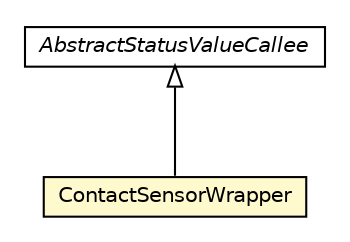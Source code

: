 #!/usr/local/bin/dot
#
# Class diagram 
# Generated by UMLGraph version R5_6-24-gf6e263 (http://www.umlgraph.org/)
#

digraph G {
	edge [fontname="Helvetica",fontsize=10,labelfontname="Helvetica",labelfontsize=10];
	node [fontname="Helvetica",fontsize=10,shape=plaintext];
	nodesep=0.25;
	ranksep=0.5;
	// org.universAAL.lddi.smarthome.exporter.devices.AbstractStatusValueCallee
	c117358 [label=<<table title="org.universAAL.lddi.smarthome.exporter.devices.AbstractStatusValueCallee" border="0" cellborder="1" cellspacing="0" cellpadding="2" port="p" href="./AbstractStatusValueCallee.html">
		<tr><td><table border="0" cellspacing="0" cellpadding="1">
<tr><td align="center" balign="center"><font face="Helvetica-Oblique"> AbstractStatusValueCallee </font></td></tr>
		</table></td></tr>
		</table>>, URL="./AbstractStatusValueCallee.html", fontname="Helvetica", fontcolor="black", fontsize=10.0];
	// org.universAAL.lddi.smarthome.exporter.devices.ContactSensorWrapper
	c117359 [label=<<table title="org.universAAL.lddi.smarthome.exporter.devices.ContactSensorWrapper" border="0" cellborder="1" cellspacing="0" cellpadding="2" port="p" bgcolor="lemonChiffon" href="./ContactSensorWrapper.html">
		<tr><td><table border="0" cellspacing="0" cellpadding="1">
<tr><td align="center" balign="center"> ContactSensorWrapper </td></tr>
		</table></td></tr>
		</table>>, URL="./ContactSensorWrapper.html", fontname="Helvetica", fontcolor="black", fontsize=10.0];
	//org.universAAL.lddi.smarthome.exporter.devices.ContactSensorWrapper extends org.universAAL.lddi.smarthome.exporter.devices.AbstractStatusValueCallee
	c117358:p -> c117359:p [dir=back,arrowtail=empty];
}


